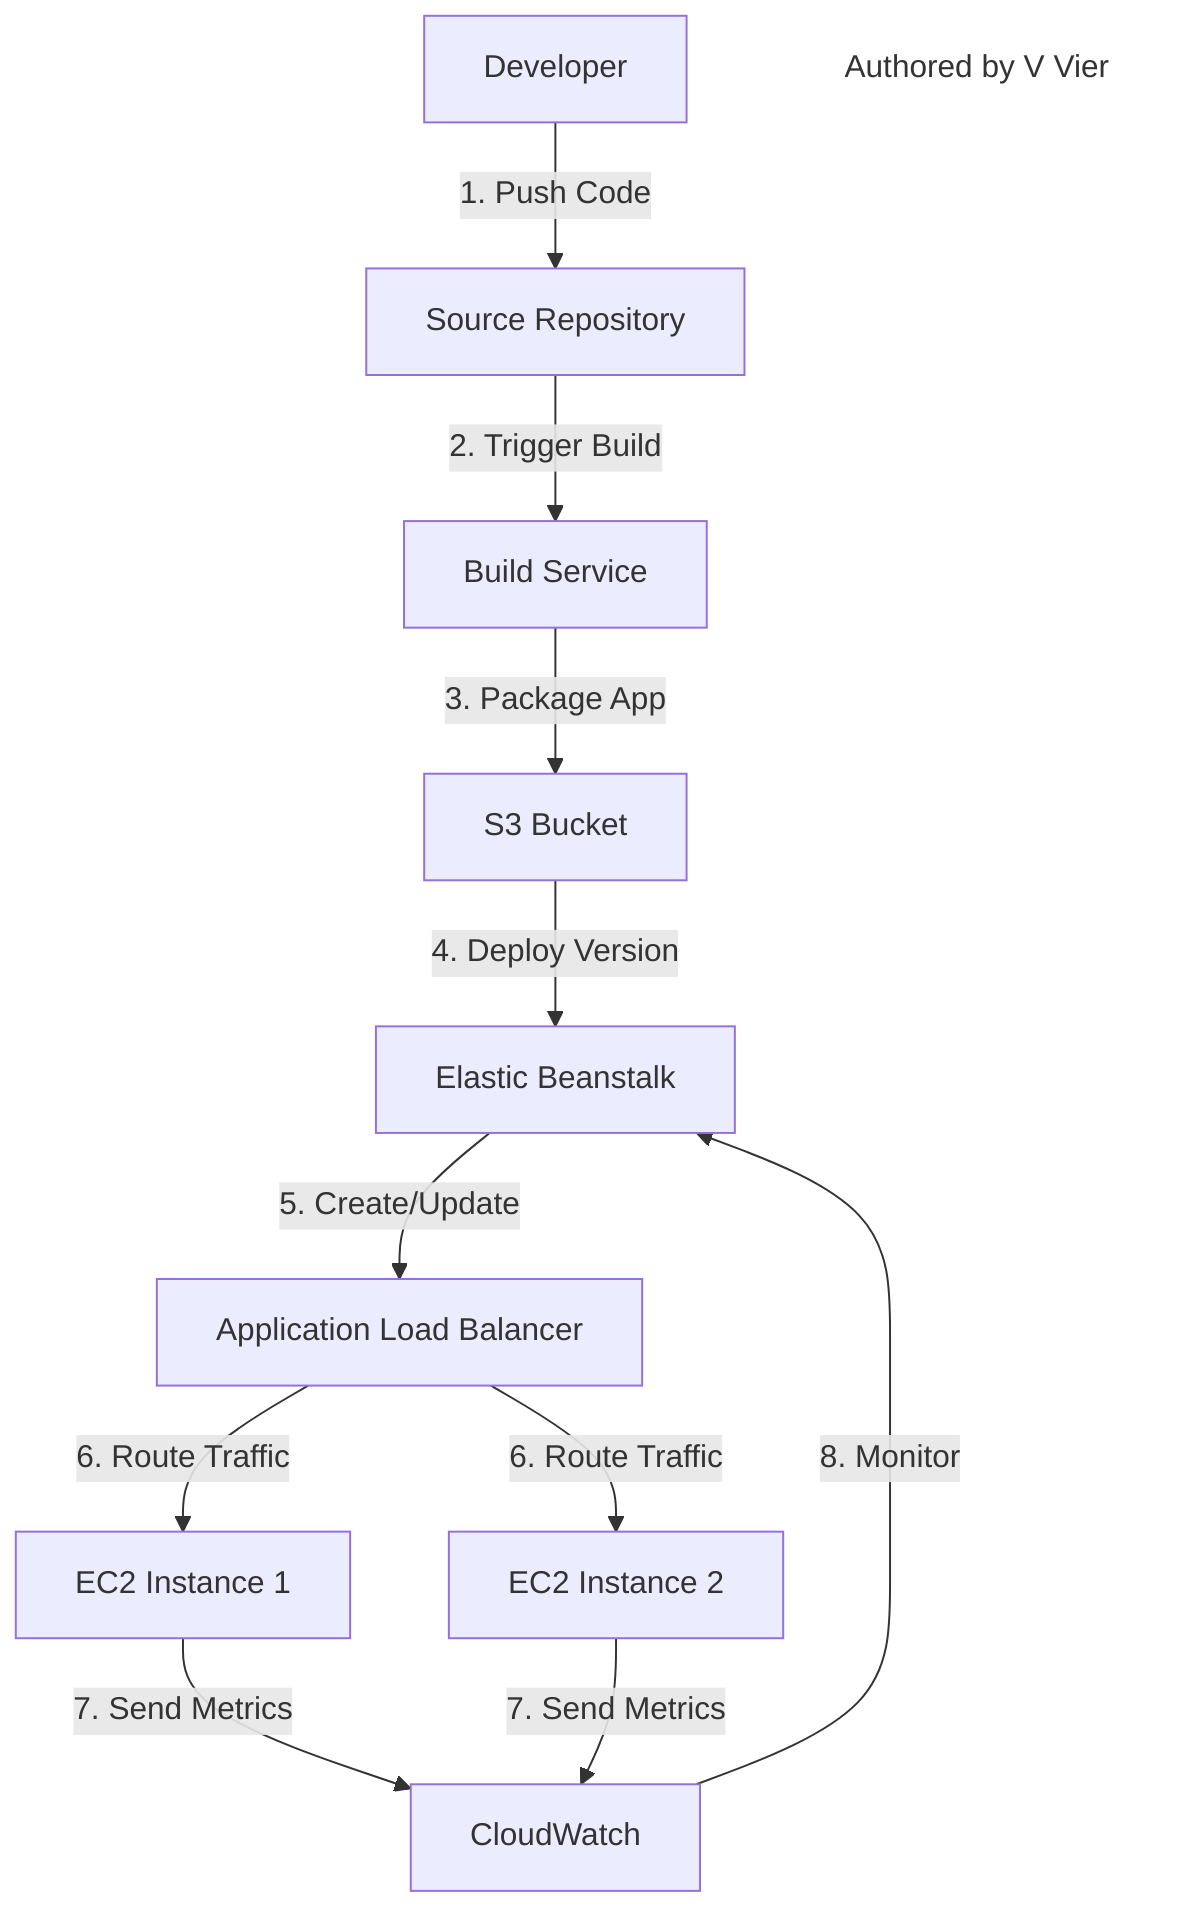 flowchart TD
    %% Define nodes
    Dev["Developer"]
    Source["Source Repository"]
    Build["Build Service"]
    S3["S3 Bucket"]
    EB["Elastic Beanstalk"]
    ALB["Application Load Balancer"]
    EC2_1["EC2 Instance 1"]
    EC2_2["EC2 Instance 2"]
    CW["CloudWatch"]
    
    %% Define connections
    Dev -->|"1. Push Code"| Source
    Source -->|"2. Trigger Build"| Build
    Build -->|"3. Package App"| S3
    S3 -->|"4. Deploy Version"| EB
    EB -->|"5. Create/Update"| ALB
    ALB -->|"6. Route Traffic"| EC2_1
    ALB -->|"6. Route Traffic"| EC2_2
    EC2_1 -->|"7. Send Metrics"| CW
    EC2_2 -->|"7. Send Metrics"| CW
    CW -->|"8. Monitor"| EB
    
    %% Add author credit
    author["Authored by V Vier"]
    style author fill:none,stroke:none